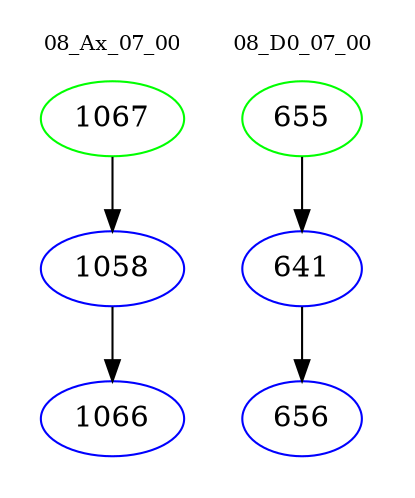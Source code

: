 digraph{
subgraph cluster_0 {
color = white
label = "08_Ax_07_00";
fontsize=10;
T0_1067 [label="1067", color="green"]
T0_1067 -> T0_1058 [color="black"]
T0_1058 [label="1058", color="blue"]
T0_1058 -> T0_1066 [color="black"]
T0_1066 [label="1066", color="blue"]
}
subgraph cluster_1 {
color = white
label = "08_D0_07_00";
fontsize=10;
T1_655 [label="655", color="green"]
T1_655 -> T1_641 [color="black"]
T1_641 [label="641", color="blue"]
T1_641 -> T1_656 [color="black"]
T1_656 [label="656", color="blue"]
}
}
